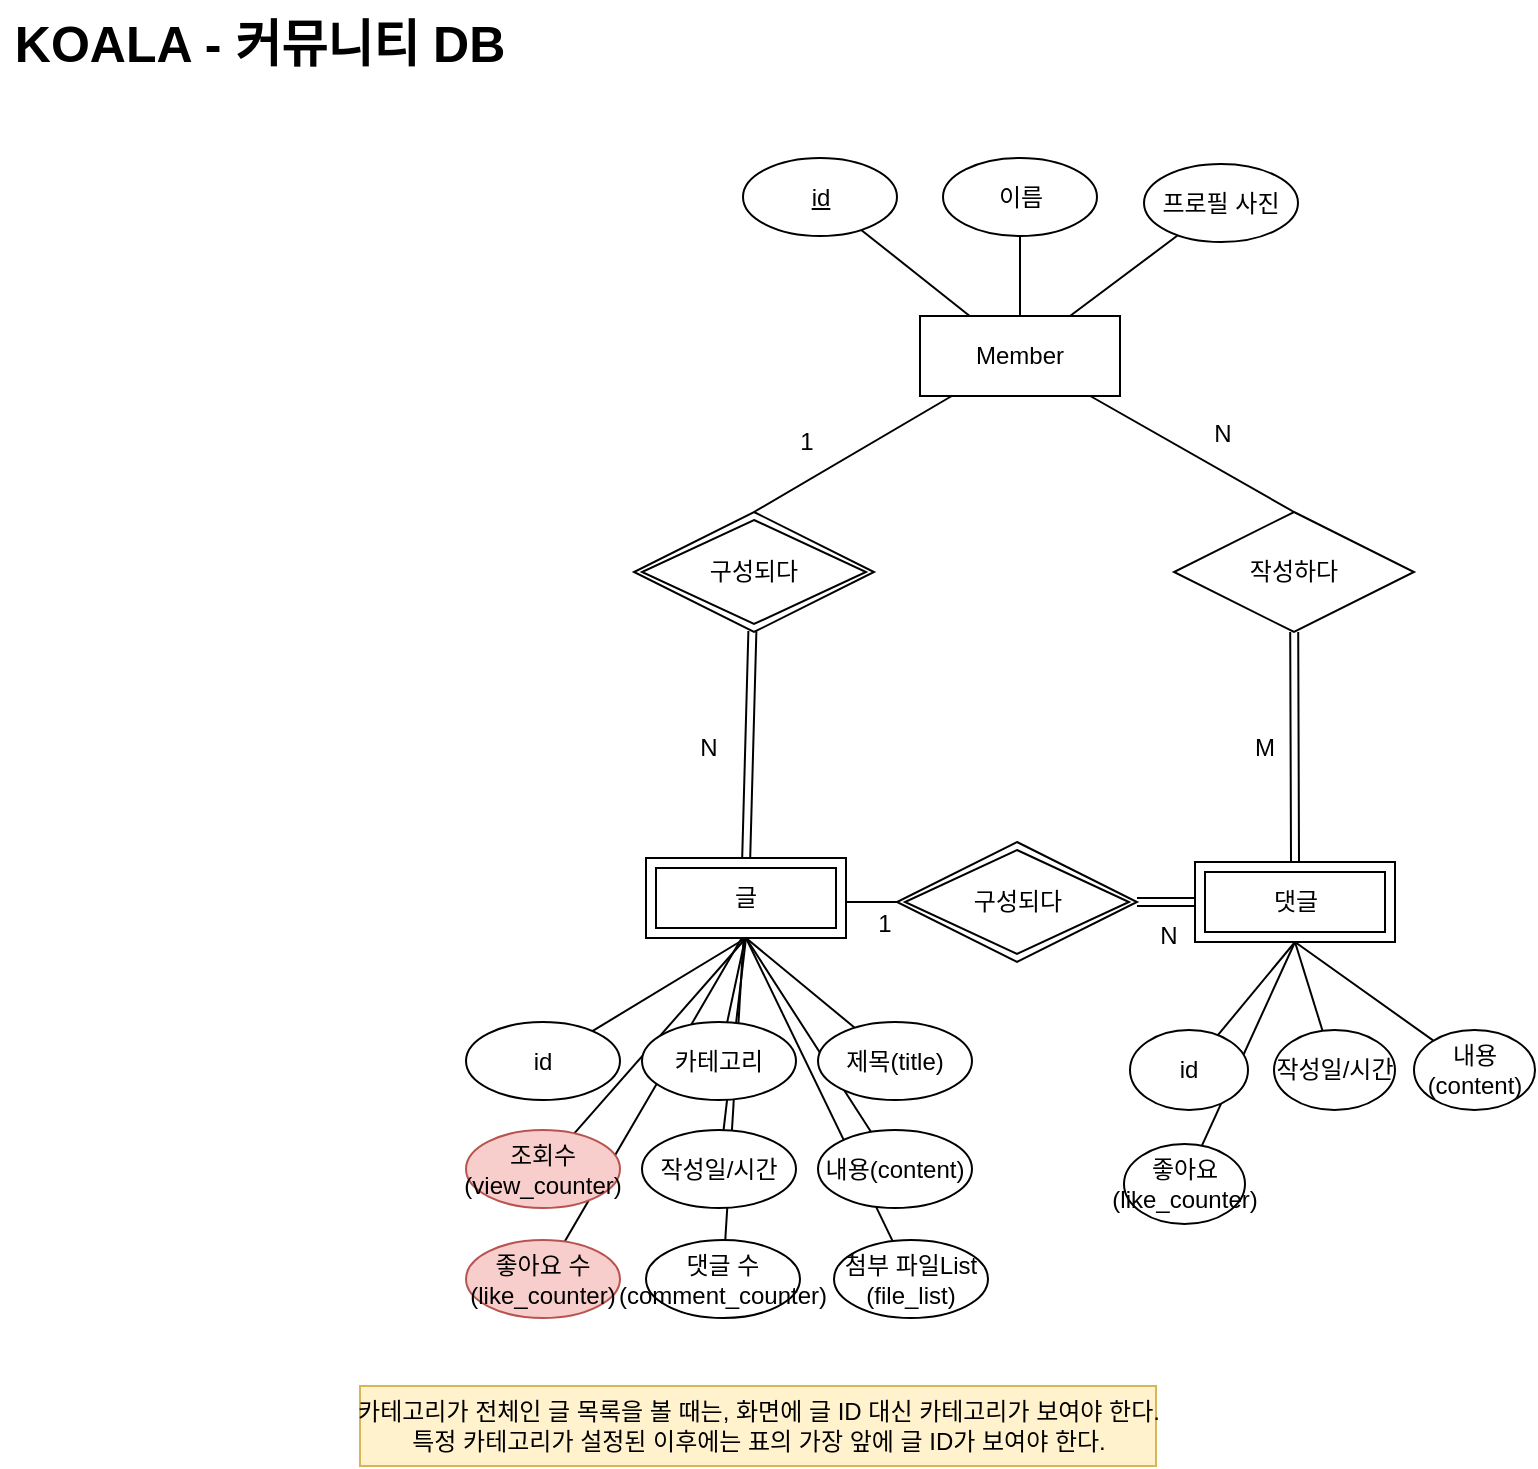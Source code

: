 <mxfile version="24.7.12">
  <diagram name="페이지-1" id="5VQdo3rjBxlBMdRI_lET">
    <mxGraphModel dx="1198" dy="795" grid="0" gridSize="10" guides="1" tooltips="1" connect="1" arrows="1" fold="1" page="1" pageScale="1" pageWidth="1169" pageHeight="827" math="0" shadow="0">
      <root>
        <mxCell id="0" />
        <mxCell id="1" parent="0" />
        <mxCell id="o-ZpfQm57ATGy068CR_h-59" style="rounded=0;orthogonalLoop=1;jettySize=auto;html=1;entryX=0.5;entryY=1;entryDx=0;entryDy=0;endArrow=none;endFill=0;" parent="1" source="o-ZpfQm57ATGy068CR_h-34" target="o-ZpfQm57ATGy068CR_h-35" edge="1">
          <mxGeometry relative="1" as="geometry" />
        </mxCell>
        <mxCell id="UbYAIXShzG-xaz4NOpxT-2" style="rounded=0;orthogonalLoop=1;jettySize=auto;html=1;endArrow=none;endFill=0;entryX=0.5;entryY=1;entryDx=0;entryDy=0;" parent="1" source="UbYAIXShzG-xaz4NOpxT-1" target="o-ZpfQm57ATGy068CR_h-5" edge="1">
          <mxGeometry relative="1" as="geometry">
            <mxPoint x="699" y="493" as="targetPoint" />
          </mxGeometry>
        </mxCell>
        <mxCell id="o-ZpfQm57ATGy068CR_h-64" style="rounded=0;orthogonalLoop=1;jettySize=auto;html=1;endArrow=none;endFill=0;entryX=0.5;entryY=1;entryDx=0;entryDy=0;" parent="1" source="o-ZpfQm57ATGy068CR_h-52" target="o-ZpfQm57ATGy068CR_h-35" edge="1">
          <mxGeometry relative="1" as="geometry" />
        </mxCell>
        <mxCell id="o-ZpfQm57ATGy068CR_h-63" style="rounded=0;orthogonalLoop=1;jettySize=auto;html=1;endArrow=none;endFill=0;" parent="1" source="o-ZpfQm57ATGy068CR_h-51" target="o-ZpfQm57ATGy068CR_h-35" edge="1">
          <mxGeometry relative="1" as="geometry" />
        </mxCell>
        <mxCell id="o-ZpfQm57ATGy068CR_h-62" style="rounded=0;orthogonalLoop=1;jettySize=auto;html=1;entryX=0.494;entryY=0.935;entryDx=0;entryDy=0;entryPerimeter=0;endArrow=none;endFill=0;" parent="1" source="o-ZpfQm57ATGy068CR_h-50" target="o-ZpfQm57ATGy068CR_h-35" edge="1">
          <mxGeometry relative="1" as="geometry" />
        </mxCell>
        <mxCell id="o-ZpfQm57ATGy068CR_h-61" style="rounded=0;orthogonalLoop=1;jettySize=auto;html=1;entryX=0.5;entryY=1;entryDx=0;entryDy=0;endArrow=none;endFill=0;" parent="1" source="o-ZpfQm57ATGy068CR_h-41" target="o-ZpfQm57ATGy068CR_h-35" edge="1">
          <mxGeometry relative="1" as="geometry" />
        </mxCell>
        <mxCell id="o-ZpfQm57ATGy068CR_h-60" style="rounded=0;orthogonalLoop=1;jettySize=auto;html=1;endArrow=none;endFill=0;entryX=0.5;entryY=1;entryDx=0;entryDy=0;" parent="1" source="o-ZpfQm57ATGy068CR_h-39" target="o-ZpfQm57ATGy068CR_h-35" edge="1">
          <mxGeometry relative="1" as="geometry" />
        </mxCell>
        <mxCell id="o-ZpfQm57ATGy068CR_h-14" style="rounded=0;orthogonalLoop=1;jettySize=auto;html=1;entryX=0.5;entryY=0;entryDx=0;entryDy=0;endArrow=none;endFill=0;" parent="1" source="o-ZpfQm57ATGy068CR_h-1" target="o-ZpfQm57ATGy068CR_h-12" edge="1">
          <mxGeometry relative="1" as="geometry" />
        </mxCell>
        <mxCell id="o-ZpfQm57ATGy068CR_h-16" style="rounded=0;orthogonalLoop=1;jettySize=auto;html=1;entryX=0.5;entryY=0;entryDx=0;entryDy=0;endArrow=none;endFill=0;" parent="1" source="o-ZpfQm57ATGy068CR_h-1" edge="1">
          <mxGeometry relative="1" as="geometry">
            <mxPoint x="436" y="278" as="targetPoint" />
          </mxGeometry>
        </mxCell>
        <mxCell id="o-ZpfQm57ATGy068CR_h-1" value="Member" style="whiteSpace=wrap;html=1;align=center;" parent="1" vertex="1">
          <mxGeometry x="519" y="180" width="100" height="40" as="geometry" />
        </mxCell>
        <mxCell id="o-ZpfQm57ATGy068CR_h-7" style="rounded=0;orthogonalLoop=1;jettySize=auto;html=1;endArrow=none;endFill=0;" parent="1" target="o-ZpfQm57ATGy068CR_h-6" edge="1">
          <mxGeometry relative="1" as="geometry">
            <mxPoint x="481.5" y="473" as="sourcePoint" />
          </mxGeometry>
        </mxCell>
        <mxCell id="o-ZpfQm57ATGy068CR_h-5" value="댓글" style="shape=ext;margin=3;double=1;whiteSpace=wrap;html=1;align=center;" parent="1" vertex="1">
          <mxGeometry x="656.5" y="453" width="100" height="40" as="geometry" />
        </mxCell>
        <mxCell id="o-ZpfQm57ATGy068CR_h-8" style="rounded=0;orthogonalLoop=1;jettySize=auto;html=1;shape=link;" parent="1" source="o-ZpfQm57ATGy068CR_h-6" target="o-ZpfQm57ATGy068CR_h-5" edge="1">
          <mxGeometry relative="1" as="geometry" />
        </mxCell>
        <mxCell id="o-ZpfQm57ATGy068CR_h-6" value="구성되다" style="shape=rhombus;double=1;perimeter=rhombusPerimeter;whiteSpace=wrap;html=1;align=center;" parent="1" vertex="1">
          <mxGeometry x="507.5" y="443" width="120" height="60" as="geometry" />
        </mxCell>
        <mxCell id="o-ZpfQm57ATGy068CR_h-15" style="rounded=0;orthogonalLoop=1;jettySize=auto;html=1;endArrow=none;endFill=0;shape=link;" parent="1" edge="1">
          <mxGeometry relative="1" as="geometry">
            <mxPoint x="435.193" y="337.596" as="sourcePoint" />
            <mxPoint x="432.045" y="453" as="targetPoint" />
          </mxGeometry>
        </mxCell>
        <mxCell id="o-ZpfQm57ATGy068CR_h-25" style="rounded=0;orthogonalLoop=1;jettySize=auto;html=1;entryX=0.5;entryY=0;entryDx=0;entryDy=0;shape=link;" parent="1" source="o-ZpfQm57ATGy068CR_h-12" target="o-ZpfQm57ATGy068CR_h-5" edge="1">
          <mxGeometry relative="1" as="geometry" />
        </mxCell>
        <mxCell id="o-ZpfQm57ATGy068CR_h-12" value="작성하다" style="shape=rhombus;perimeter=rhombusPerimeter;whiteSpace=wrap;html=1;align=center;" parent="1" vertex="1">
          <mxGeometry x="646" y="278" width="120" height="60" as="geometry" />
        </mxCell>
        <mxCell id="o-ZpfQm57ATGy068CR_h-26" value="N" style="text;html=1;align=center;verticalAlign=middle;resizable=0;points=[];autosize=1;strokeColor=none;fillColor=none;" parent="1" vertex="1">
          <mxGeometry x="656" y="226" width="27" height="26" as="geometry" />
        </mxCell>
        <mxCell id="o-ZpfQm57ATGy068CR_h-27" value="M" style="text;html=1;align=center;verticalAlign=middle;resizable=0;points=[];autosize=1;strokeColor=none;fillColor=none;" parent="1" vertex="1">
          <mxGeometry x="676.5" y="383" width="28" height="26" as="geometry" />
        </mxCell>
        <mxCell id="o-ZpfQm57ATGy068CR_h-28" value="N" style="text;html=1;align=center;verticalAlign=middle;resizable=0;points=[];autosize=1;strokeColor=none;fillColor=none;" parent="1" vertex="1">
          <mxGeometry x="629.5" y="477" width="27" height="26" as="geometry" />
        </mxCell>
        <mxCell id="o-ZpfQm57ATGy068CR_h-29" value="1" style="text;html=1;align=center;verticalAlign=middle;resizable=0;points=[];autosize=1;strokeColor=none;fillColor=none;" parent="1" vertex="1">
          <mxGeometry x="488.5" y="471" width="25" height="26" as="geometry" />
        </mxCell>
        <mxCell id="o-ZpfQm57ATGy068CR_h-30" value="1" style="text;html=1;align=center;verticalAlign=middle;resizable=0;points=[];autosize=1;strokeColor=none;fillColor=none;" parent="1" vertex="1">
          <mxGeometry x="449" y="230" width="25" height="26" as="geometry" />
        </mxCell>
        <mxCell id="o-ZpfQm57ATGy068CR_h-31" value="N" style="text;html=1;align=center;verticalAlign=middle;resizable=0;points=[];autosize=1;strokeColor=none;fillColor=none;" parent="1" vertex="1">
          <mxGeometry x="399.5" y="383" width="27" height="26" as="geometry" />
        </mxCell>
        <mxCell id="o-ZpfQm57ATGy068CR_h-57" style="rounded=0;orthogonalLoop=1;jettySize=auto;html=1;endArrow=none;endFill=0;entryX=0.502;entryY=0.935;entryDx=0;entryDy=0;entryPerimeter=0;" parent="1" source="o-ZpfQm57ATGy068CR_h-32" target="o-ZpfQm57ATGy068CR_h-35" edge="1">
          <mxGeometry relative="1" as="geometry" />
        </mxCell>
        <mxCell id="o-ZpfQm57ATGy068CR_h-32" value="카테고리" style="ellipse;whiteSpace=wrap;html=1;align=center;" parent="1" vertex="1">
          <mxGeometry x="380" y="533" width="77" height="39" as="geometry" />
        </mxCell>
        <mxCell id="o-ZpfQm57ATGy068CR_h-56" style="rounded=0;orthogonalLoop=1;jettySize=auto;html=1;endArrow=none;endFill=0;entryX=0.5;entryY=1;entryDx=0;entryDy=0;" parent="1" source="o-ZpfQm57ATGy068CR_h-33" target="o-ZpfQm57ATGy068CR_h-35" edge="1">
          <mxGeometry relative="1" as="geometry" />
        </mxCell>
        <mxCell id="o-ZpfQm57ATGy068CR_h-33" value="id" style="ellipse;whiteSpace=wrap;html=1;align=center;" parent="1" vertex="1">
          <mxGeometry x="292" y="533" width="77" height="39" as="geometry" />
        </mxCell>
        <mxCell id="o-ZpfQm57ATGy068CR_h-34" value="조회수(view_counter)" style="ellipse;whiteSpace=wrap;html=1;align=center;fillColor=#f8cecc;strokeColor=#b85450;" parent="1" vertex="1">
          <mxGeometry x="292" y="587" width="77" height="39" as="geometry" />
        </mxCell>
        <mxCell id="o-ZpfQm57ATGy068CR_h-35" value="글" style="shape=ext;margin=3;double=1;whiteSpace=wrap;html=1;align=center;" parent="1" vertex="1">
          <mxGeometry x="382" y="451" width="100" height="40" as="geometry" />
        </mxCell>
        <mxCell id="o-ZpfQm57ATGy068CR_h-36" value="구성되다" style="shape=rhombus;double=1;perimeter=rhombusPerimeter;whiteSpace=wrap;html=1;align=center;" parent="1" vertex="1">
          <mxGeometry x="376" y="278" width="120" height="60" as="geometry" />
        </mxCell>
        <mxCell id="o-ZpfQm57ATGy068CR_h-38" style="rounded=0;orthogonalLoop=1;jettySize=auto;html=1;endArrow=none;endFill=0;" parent="1" source="o-ZpfQm57ATGy068CR_h-37" target="o-ZpfQm57ATGy068CR_h-1" edge="1">
          <mxGeometry relative="1" as="geometry" />
        </mxCell>
        <mxCell id="o-ZpfQm57ATGy068CR_h-37" value="&lt;u&gt;id&lt;/u&gt;" style="ellipse;whiteSpace=wrap;html=1;align=center;" parent="1" vertex="1">
          <mxGeometry x="430.5" y="101" width="77" height="39" as="geometry" />
        </mxCell>
        <mxCell id="o-ZpfQm57ATGy068CR_h-39" value="작성일/시간" style="ellipse;whiteSpace=wrap;html=1;align=center;" parent="1" vertex="1">
          <mxGeometry x="380" y="587" width="77" height="39" as="geometry" />
        </mxCell>
        <mxCell id="o-ZpfQm57ATGy068CR_h-58" style="rounded=0;orthogonalLoop=1;jettySize=auto;html=1;endArrow=none;endFill=0;entryX=0.5;entryY=1;entryDx=0;entryDy=0;" parent="1" source="o-ZpfQm57ATGy068CR_h-40" target="o-ZpfQm57ATGy068CR_h-35" edge="1">
          <mxGeometry relative="1" as="geometry">
            <mxPoint x="454" y="508" as="targetPoint" />
          </mxGeometry>
        </mxCell>
        <mxCell id="o-ZpfQm57ATGy068CR_h-40" value="제목(title)" style="ellipse;whiteSpace=wrap;html=1;align=center;" parent="1" vertex="1">
          <mxGeometry x="468" y="533" width="77" height="39" as="geometry" />
        </mxCell>
        <mxCell id="o-ZpfQm57ATGy068CR_h-41" value="내용(content)" style="ellipse;whiteSpace=wrap;html=1;align=center;" parent="1" vertex="1">
          <mxGeometry x="468" y="587" width="77" height="39" as="geometry" />
        </mxCell>
        <mxCell id="o-ZpfQm57ATGy068CR_h-42" value="카테고리가 전체인 글 목록을 볼 때는, 화면에 글 ID 대신 카테고리가 보여야 한다.&lt;div&gt;특정 카테고리가 설정된 이후에는 표의 가장 앞에 글 ID가 보여야 한다.&lt;/div&gt;" style="text;html=1;align=center;verticalAlign=middle;resizable=0;points=[];autosize=1;strokeColor=#d6b656;fillColor=#fff2cc;" parent="1" vertex="1">
          <mxGeometry x="239" y="715" width="398" height="40" as="geometry" />
        </mxCell>
        <mxCell id="o-ZpfQm57ATGy068CR_h-53" style="rounded=0;orthogonalLoop=1;jettySize=auto;html=1;endArrow=none;endFill=0;entryX=0.5;entryY=1;entryDx=0;entryDy=0;" parent="1" source="o-ZpfQm57ATGy068CR_h-44" target="o-ZpfQm57ATGy068CR_h-5" edge="1">
          <mxGeometry relative="1" as="geometry" />
        </mxCell>
        <mxCell id="o-ZpfQm57ATGy068CR_h-44" value="id" style="ellipse;whiteSpace=wrap;html=1;align=center;" parent="1" vertex="1">
          <mxGeometry x="624" y="537" width="59" height="40" as="geometry" />
        </mxCell>
        <mxCell id="o-ZpfQm57ATGy068CR_h-54" style="rounded=0;orthogonalLoop=1;jettySize=auto;html=1;endArrow=none;endFill=0;entryX=0.5;entryY=1;entryDx=0;entryDy=0;" parent="1" source="o-ZpfQm57ATGy068CR_h-46" target="o-ZpfQm57ATGy068CR_h-5" edge="1">
          <mxGeometry relative="1" as="geometry" />
        </mxCell>
        <mxCell id="o-ZpfQm57ATGy068CR_h-46" value="작성일/시간" style="ellipse;whiteSpace=wrap;html=1;align=center;" parent="1" vertex="1">
          <mxGeometry x="696" y="537" width="60.5" height="40" as="geometry" />
        </mxCell>
        <mxCell id="o-ZpfQm57ATGy068CR_h-55" style="rounded=0;orthogonalLoop=1;jettySize=auto;html=1;entryX=0.5;entryY=1;entryDx=0;entryDy=0;endArrow=none;endFill=0;" parent="1" source="o-ZpfQm57ATGy068CR_h-47" target="o-ZpfQm57ATGy068CR_h-5" edge="1">
          <mxGeometry relative="1" as="geometry" />
        </mxCell>
        <mxCell id="o-ZpfQm57ATGy068CR_h-47" value="내용(content)" style="ellipse;whiteSpace=wrap;html=1;align=center;" parent="1" vertex="1">
          <mxGeometry x="766" y="537" width="60.5" height="40" as="geometry" />
        </mxCell>
        <mxCell id="o-ZpfQm57ATGy068CR_h-49" style="rounded=0;orthogonalLoop=1;jettySize=auto;html=1;endArrow=none;endFill=0;" parent="1" source="o-ZpfQm57ATGy068CR_h-48" target="o-ZpfQm57ATGy068CR_h-1" edge="1">
          <mxGeometry relative="1" as="geometry" />
        </mxCell>
        <mxCell id="o-ZpfQm57ATGy068CR_h-48" value="이름" style="ellipse;whiteSpace=wrap;html=1;align=center;" parent="1" vertex="1">
          <mxGeometry x="530.5" y="101" width="77" height="39" as="geometry" />
        </mxCell>
        <mxCell id="o-ZpfQm57ATGy068CR_h-50" value="좋아요 수&lt;div&gt;(like_counter)&lt;/div&gt;" style="ellipse;whiteSpace=wrap;html=1;align=center;fillColor=#f8cecc;strokeColor=#b85450;" parent="1" vertex="1">
          <mxGeometry x="292" y="642" width="77" height="39" as="geometry" />
        </mxCell>
        <mxCell id="o-ZpfQm57ATGy068CR_h-51" value="댓글 수&lt;div&gt;(comment_counter)&lt;/div&gt;" style="ellipse;whiteSpace=wrap;html=1;align=center;" parent="1" vertex="1">
          <mxGeometry x="382" y="642" width="77" height="39" as="geometry" />
        </mxCell>
        <mxCell id="o-ZpfQm57ATGy068CR_h-52" value="첨부 파일List&lt;div&gt;(file_list)&lt;/div&gt;" style="ellipse;whiteSpace=wrap;html=1;align=center;" parent="1" vertex="1">
          <mxGeometry x="476" y="642" width="77" height="39" as="geometry" />
        </mxCell>
        <mxCell id="o-ZpfQm57ATGy068CR_h-65" value="&lt;b&gt;&lt;font style=&quot;font-size: 25px;&quot;&gt;KOALA - 커뮤니티 DB&amp;nbsp;&lt;/font&gt;&lt;/b&gt;" style="text;html=1;align=center;verticalAlign=middle;resizable=0;points=[];autosize=1;strokeColor=none;fillColor=none;" parent="1" vertex="1">
          <mxGeometry x="59" y="22" width="265" height="42" as="geometry" />
        </mxCell>
        <mxCell id="UbYAIXShzG-xaz4NOpxT-1" value="좋아요&lt;div&gt;(like_counter)&lt;/div&gt;" style="ellipse;whiteSpace=wrap;html=1;align=center;" parent="1" vertex="1">
          <mxGeometry x="621" y="594" width="60.5" height="40" as="geometry" />
        </mxCell>
        <mxCell id="UbYAIXShzG-xaz4NOpxT-4" style="rounded=0;orthogonalLoop=1;jettySize=auto;html=1;entryX=0.75;entryY=0;entryDx=0;entryDy=0;endArrow=none;endFill=0;" parent="1" source="UbYAIXShzG-xaz4NOpxT-3" target="o-ZpfQm57ATGy068CR_h-1" edge="1">
          <mxGeometry relative="1" as="geometry" />
        </mxCell>
        <mxCell id="UbYAIXShzG-xaz4NOpxT-3" value="프로필 사진" style="ellipse;whiteSpace=wrap;html=1;align=center;" parent="1" vertex="1">
          <mxGeometry x="631" y="104" width="77" height="39" as="geometry" />
        </mxCell>
      </root>
    </mxGraphModel>
  </diagram>
</mxfile>
